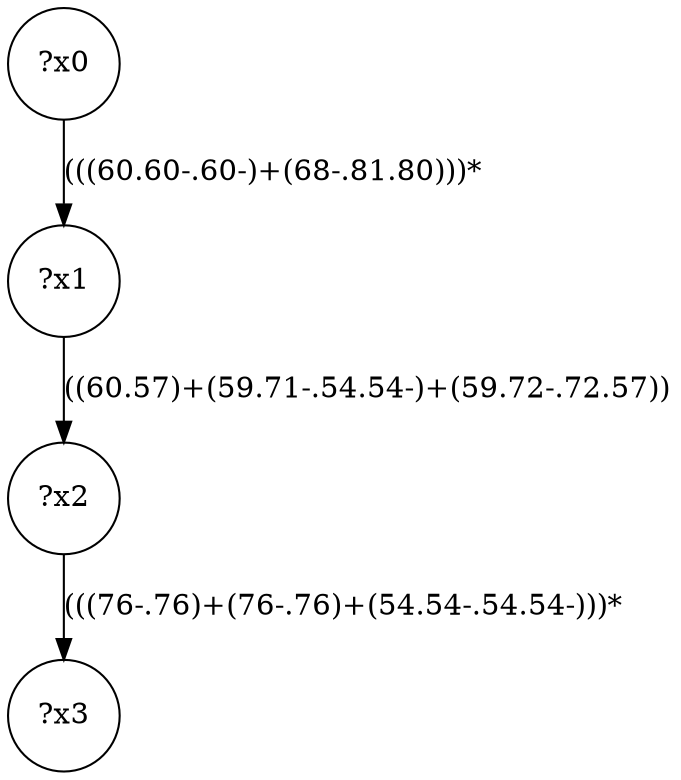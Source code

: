 digraph g {
	x0 [shape=circle, label="?x0"];
	x1 [shape=circle, label="?x1"];
	x0 -> x1 [label="(((60.60-.60-)+(68-.81.80)))*"];
	x2 [shape=circle, label="?x2"];
	x1 -> x2 [label="((60.57)+(59.71-.54.54-)+(59.72-.72.57))"];
	x3 [shape=circle, label="?x3"];
	x2 -> x3 [label="(((76-.76)+(76-.76)+(54.54-.54.54-)))*"];
}
